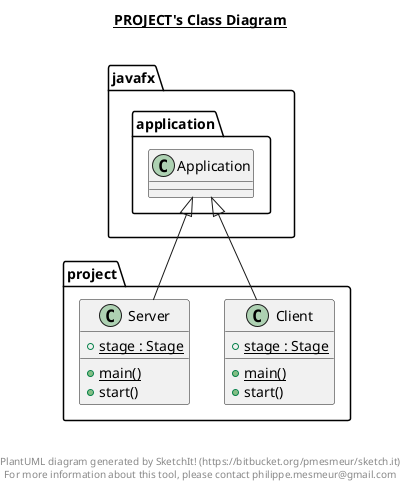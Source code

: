 @startuml

title __PROJECT's Class Diagram__\n

  namespace project {
    class project.Client {
        {static} + stage : Stage
        {static} + main()
        + start()
    }
  }
  

  namespace project {
    class project.Server {
        {static} + stage : Stage
        {static} + main()
        + start()
    }
  }
  

  project.Client -up-|> javafx.application.Application
  project.Server -up-|> javafx.application.Application


right footer


PlantUML diagram generated by SketchIt! (https://bitbucket.org/pmesmeur/sketch.it)
For more information about this tool, please contact philippe.mesmeur@gmail.com
endfooter

@enduml
